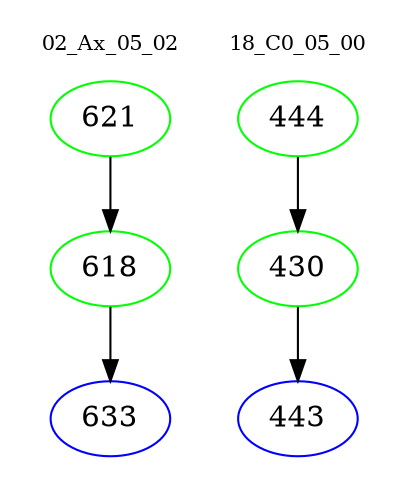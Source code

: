 digraph{
subgraph cluster_0 {
color = white
label = "02_Ax_05_02";
fontsize=10;
T0_621 [label="621", color="green"]
T0_621 -> T0_618 [color="black"]
T0_618 [label="618", color="green"]
T0_618 -> T0_633 [color="black"]
T0_633 [label="633", color="blue"]
}
subgraph cluster_1 {
color = white
label = "18_C0_05_00";
fontsize=10;
T1_444 [label="444", color="green"]
T1_444 -> T1_430 [color="black"]
T1_430 [label="430", color="green"]
T1_430 -> T1_443 [color="black"]
T1_443 [label="443", color="blue"]
}
}
